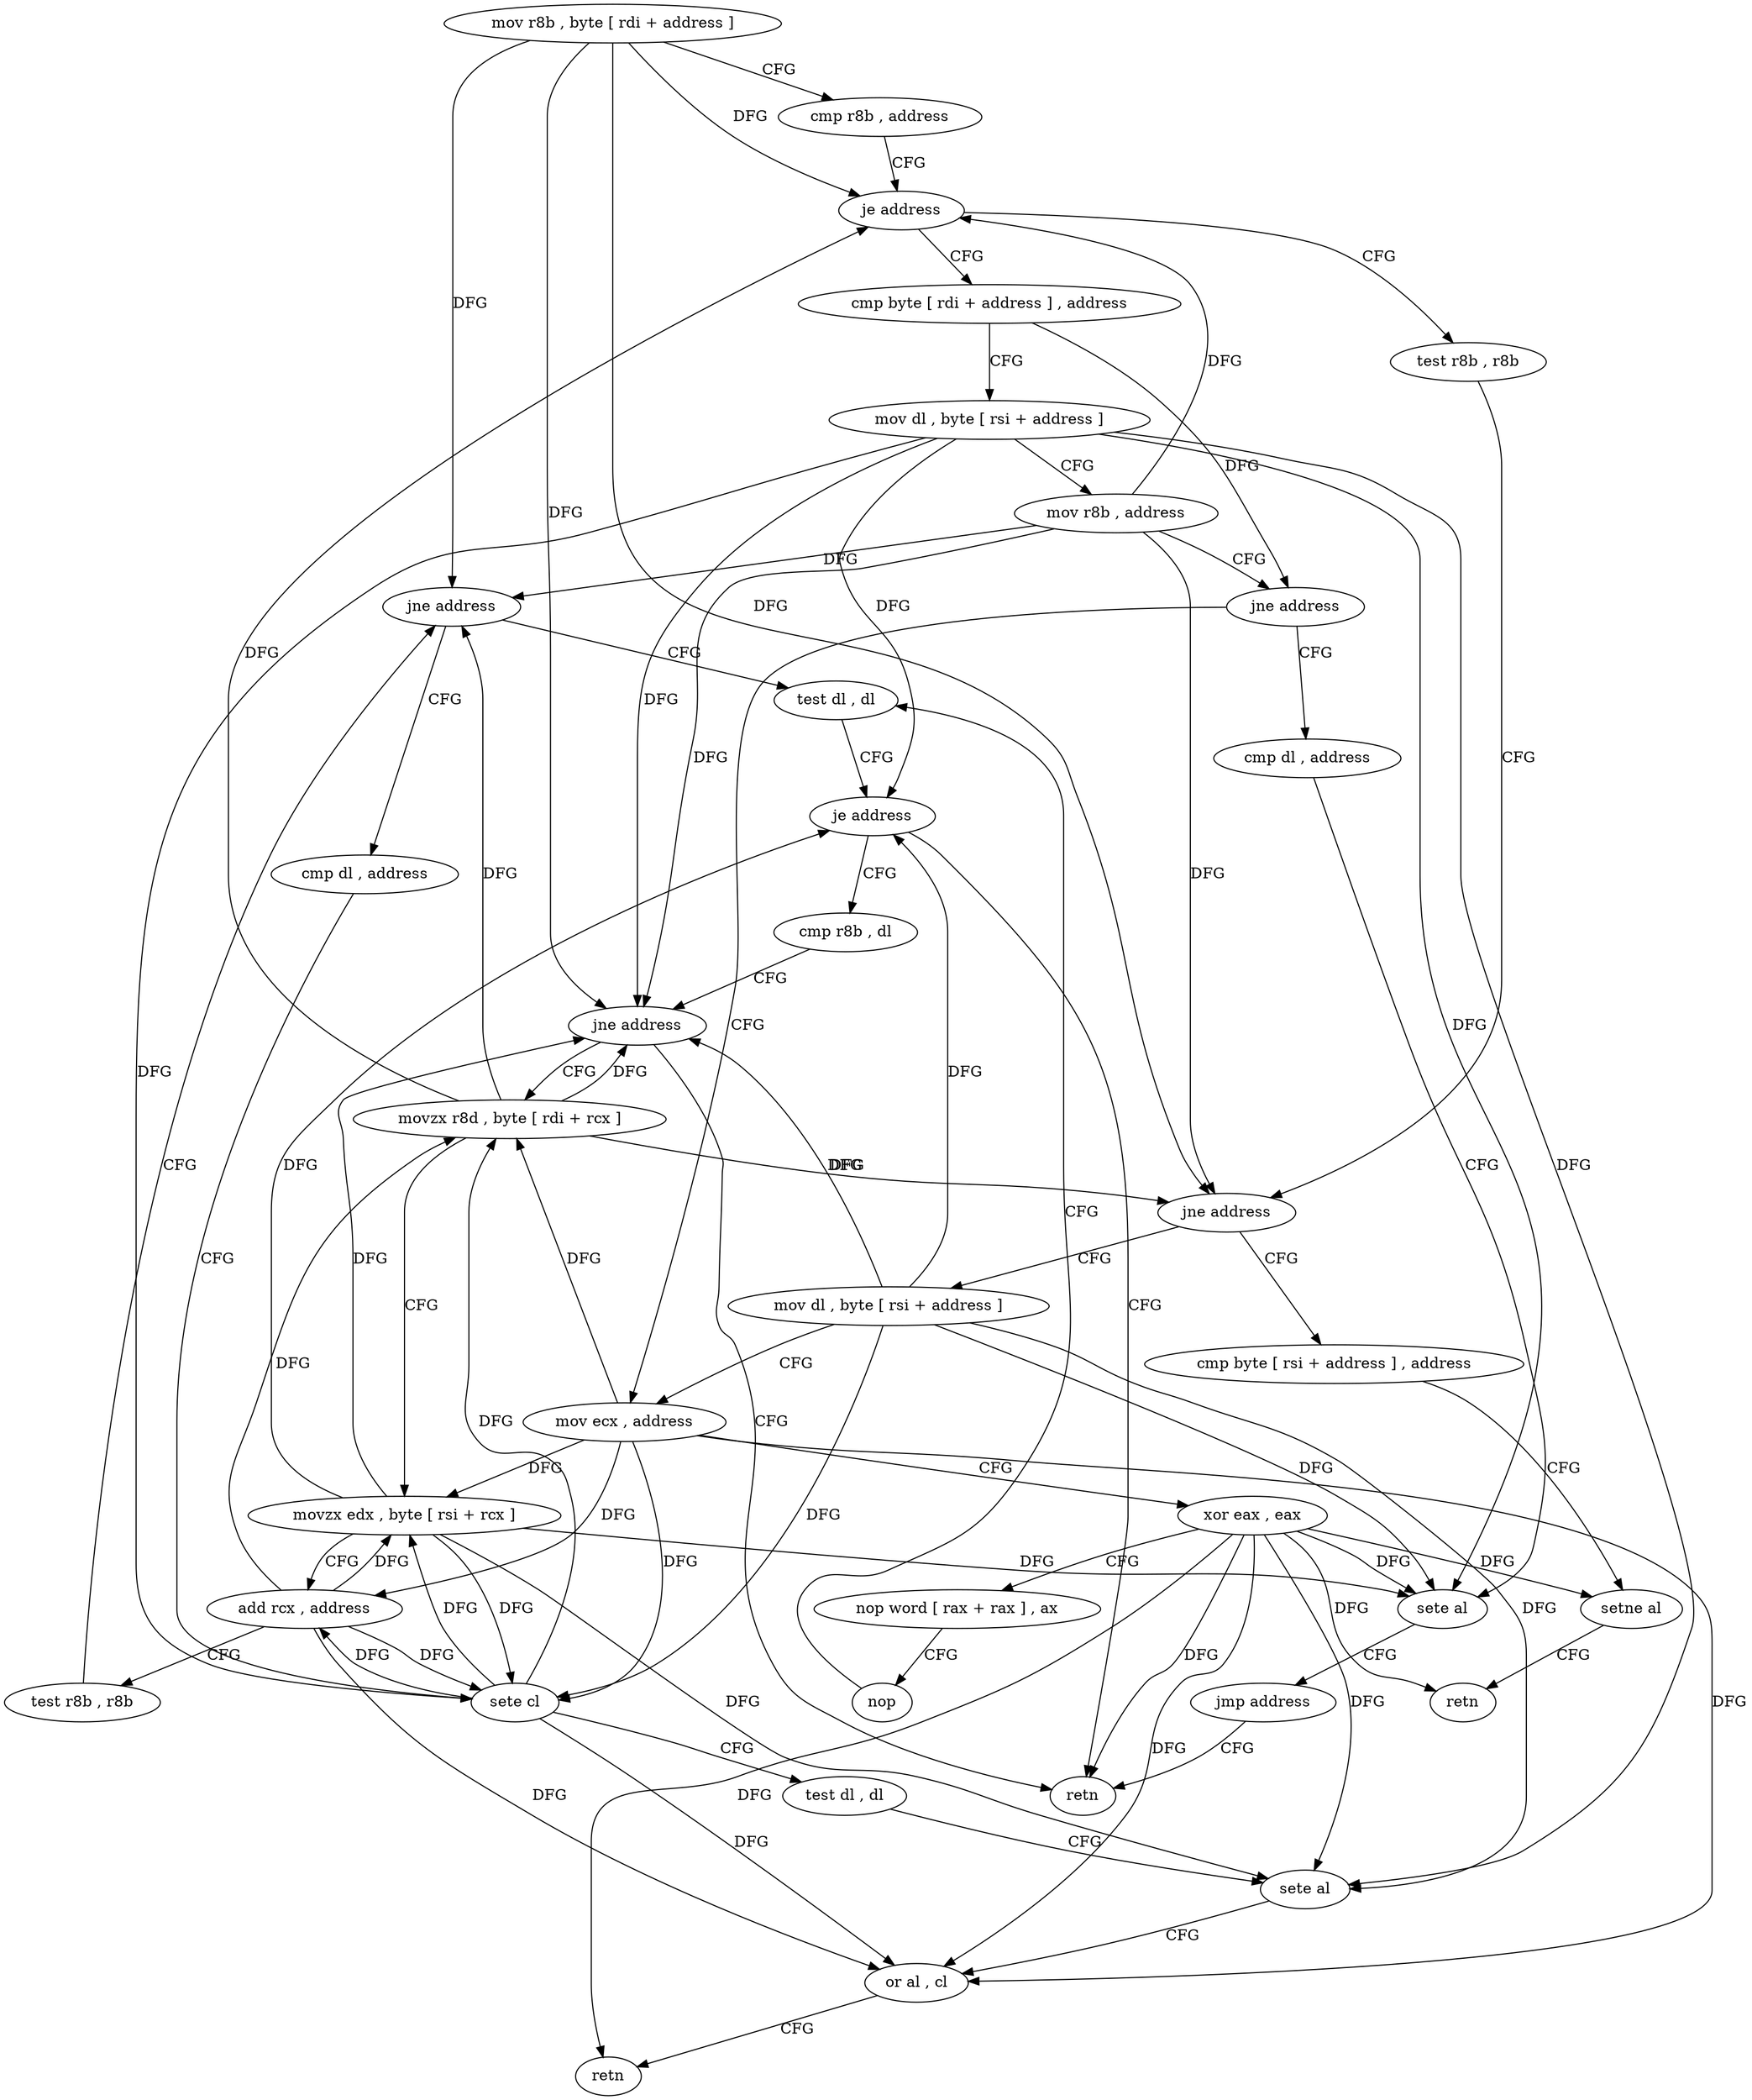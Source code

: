 digraph "func" {
"4202384" [label = "mov r8b , byte [ rdi + address ]" ]
"4202388" [label = "cmp r8b , address" ]
"4202392" [label = "je address" ]
"4202407" [label = "cmp byte [ rdi + address ] , address" ]
"4202394" [label = "test r8b , r8b" ]
"4202411" [label = "mov dl , byte [ rsi + address ]" ]
"4202414" [label = "mov r8b , address" ]
"4202417" [label = "jne address" ]
"4202430" [label = "mov ecx , address" ]
"4202419" [label = "cmp dl , address" ]
"4202397" [label = "jne address" ]
"4202427" [label = "mov dl , byte [ rsi + address ]" ]
"4202399" [label = "cmp byte [ rsi + address ] , address" ]
"4202435" [label = "xor eax , eax" ]
"4202437" [label = "nop word [ rax + rax ] , ax" ]
"4202447" [label = "nop" ]
"4202448" [label = "test dl , dl" ]
"4202422" [label = "sete al" ]
"4202425" [label = "jmp address" ]
"4202489" [label = "retn" ]
"4202403" [label = "setne al" ]
"4202406" [label = "retn" ]
"4202452" [label = "cmp r8b , dl" ]
"4202455" [label = "jne address" ]
"4202457" [label = "movzx r8d , byte [ rdi + rcx ]" ]
"4202462" [label = "movzx edx , byte [ rsi + rcx ]" ]
"4202466" [label = "add rcx , address" ]
"4202470" [label = "test r8b , r8b" ]
"4202473" [label = "jne address" ]
"4202475" [label = "cmp dl , address" ]
"4202450" [label = "je address" ]
"4202478" [label = "sete cl" ]
"4202481" [label = "test dl , dl" ]
"4202483" [label = "sete al" ]
"4202486" [label = "or al , cl" ]
"4202488" [label = "retn" ]
"4202384" -> "4202388" [ label = "CFG" ]
"4202384" -> "4202392" [ label = "DFG" ]
"4202384" -> "4202397" [ label = "DFG" ]
"4202384" -> "4202455" [ label = "DFG" ]
"4202384" -> "4202473" [ label = "DFG" ]
"4202388" -> "4202392" [ label = "CFG" ]
"4202392" -> "4202407" [ label = "CFG" ]
"4202392" -> "4202394" [ label = "CFG" ]
"4202407" -> "4202411" [ label = "CFG" ]
"4202407" -> "4202417" [ label = "DFG" ]
"4202394" -> "4202397" [ label = "CFG" ]
"4202411" -> "4202414" [ label = "CFG" ]
"4202411" -> "4202422" [ label = "DFG" ]
"4202411" -> "4202450" [ label = "DFG" ]
"4202411" -> "4202455" [ label = "DFG" ]
"4202411" -> "4202478" [ label = "DFG" ]
"4202411" -> "4202483" [ label = "DFG" ]
"4202414" -> "4202417" [ label = "CFG" ]
"4202414" -> "4202392" [ label = "DFG" ]
"4202414" -> "4202397" [ label = "DFG" ]
"4202414" -> "4202455" [ label = "DFG" ]
"4202414" -> "4202473" [ label = "DFG" ]
"4202417" -> "4202430" [ label = "CFG" ]
"4202417" -> "4202419" [ label = "CFG" ]
"4202430" -> "4202435" [ label = "CFG" ]
"4202430" -> "4202457" [ label = "DFG" ]
"4202430" -> "4202462" [ label = "DFG" ]
"4202430" -> "4202466" [ label = "DFG" ]
"4202430" -> "4202478" [ label = "DFG" ]
"4202430" -> "4202486" [ label = "DFG" ]
"4202419" -> "4202422" [ label = "CFG" ]
"4202397" -> "4202427" [ label = "CFG" ]
"4202397" -> "4202399" [ label = "CFG" ]
"4202427" -> "4202430" [ label = "CFG" ]
"4202427" -> "4202422" [ label = "DFG" ]
"4202427" -> "4202450" [ label = "DFG" ]
"4202427" -> "4202455" [ label = "DFG" ]
"4202427" -> "4202478" [ label = "DFG" ]
"4202427" -> "4202483" [ label = "DFG" ]
"4202399" -> "4202403" [ label = "CFG" ]
"4202435" -> "4202437" [ label = "CFG" ]
"4202435" -> "4202422" [ label = "DFG" ]
"4202435" -> "4202403" [ label = "DFG" ]
"4202435" -> "4202406" [ label = "DFG" ]
"4202435" -> "4202489" [ label = "DFG" ]
"4202435" -> "4202483" [ label = "DFG" ]
"4202435" -> "4202486" [ label = "DFG" ]
"4202435" -> "4202488" [ label = "DFG" ]
"4202437" -> "4202447" [ label = "CFG" ]
"4202447" -> "4202448" [ label = "CFG" ]
"4202448" -> "4202450" [ label = "CFG" ]
"4202422" -> "4202425" [ label = "CFG" ]
"4202425" -> "4202489" [ label = "CFG" ]
"4202403" -> "4202406" [ label = "CFG" ]
"4202452" -> "4202455" [ label = "CFG" ]
"4202455" -> "4202489" [ label = "CFG" ]
"4202455" -> "4202457" [ label = "CFG" ]
"4202457" -> "4202462" [ label = "CFG" ]
"4202457" -> "4202392" [ label = "DFG" ]
"4202457" -> "4202397" [ label = "DFG" ]
"4202457" -> "4202455" [ label = "DFG" ]
"4202457" -> "4202473" [ label = "DFG" ]
"4202462" -> "4202466" [ label = "CFG" ]
"4202462" -> "4202422" [ label = "DFG" ]
"4202462" -> "4202450" [ label = "DFG" ]
"4202462" -> "4202455" [ label = "DFG" ]
"4202462" -> "4202478" [ label = "DFG" ]
"4202462" -> "4202483" [ label = "DFG" ]
"4202466" -> "4202470" [ label = "CFG" ]
"4202466" -> "4202457" [ label = "DFG" ]
"4202466" -> "4202462" [ label = "DFG" ]
"4202466" -> "4202478" [ label = "DFG" ]
"4202466" -> "4202486" [ label = "DFG" ]
"4202470" -> "4202473" [ label = "CFG" ]
"4202473" -> "4202448" [ label = "CFG" ]
"4202473" -> "4202475" [ label = "CFG" ]
"4202475" -> "4202478" [ label = "CFG" ]
"4202450" -> "4202489" [ label = "CFG" ]
"4202450" -> "4202452" [ label = "CFG" ]
"4202478" -> "4202481" [ label = "CFG" ]
"4202478" -> "4202457" [ label = "DFG" ]
"4202478" -> "4202462" [ label = "DFG" ]
"4202478" -> "4202466" [ label = "DFG" ]
"4202478" -> "4202486" [ label = "DFG" ]
"4202481" -> "4202483" [ label = "CFG" ]
"4202483" -> "4202486" [ label = "CFG" ]
"4202486" -> "4202488" [ label = "CFG" ]
}
